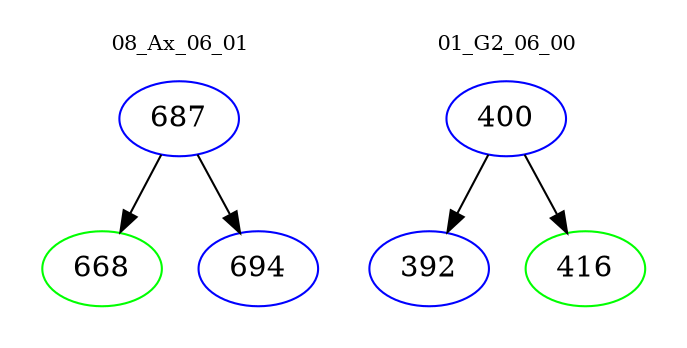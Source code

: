 digraph{
subgraph cluster_0 {
color = white
label = "08_Ax_06_01";
fontsize=10;
T0_687 [label="687", color="blue"]
T0_687 -> T0_668 [color="black"]
T0_668 [label="668", color="green"]
T0_687 -> T0_694 [color="black"]
T0_694 [label="694", color="blue"]
}
subgraph cluster_1 {
color = white
label = "01_G2_06_00";
fontsize=10;
T1_400 [label="400", color="blue"]
T1_400 -> T1_392 [color="black"]
T1_392 [label="392", color="blue"]
T1_400 -> T1_416 [color="black"]
T1_416 [label="416", color="green"]
}
}
